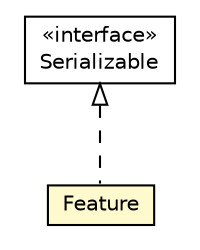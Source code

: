 #!/usr/local/bin/dot
#
# Class diagram 
# Generated by UMLGraph version R5_6-24-gf6e263 (http://www.umlgraph.org/)
#

digraph G {
	edge [fontname="Helvetica",fontsize=10,labelfontname="Helvetica",labelfontsize=10];
	node [fontname="Helvetica",fontsize=10,shape=plaintext];
	nodesep=0.25;
	ranksep=0.5;
	// org.universAAL.middleware.deploymanager.uapp.model.Feature
	c4078423 [label=<<table title="org.universAAL.middleware.deploymanager.uapp.model.Feature" border="0" cellborder="1" cellspacing="0" cellpadding="2" port="p" bgcolor="lemonChiffon" href="./Feature.html">
		<tr><td><table border="0" cellspacing="0" cellpadding="1">
<tr><td align="center" balign="center"> Feature </td></tr>
		</table></td></tr>
		</table>>, URL="./Feature.html", fontname="Helvetica", fontcolor="black", fontsize=10.0];
	//org.universAAL.middleware.deploymanager.uapp.model.Feature implements java.io.Serializable
	c4081123:p -> c4078423:p [dir=back,arrowtail=empty,style=dashed];
	// java.io.Serializable
	c4081123 [label=<<table title="java.io.Serializable" border="0" cellborder="1" cellspacing="0" cellpadding="2" port="p" href="http://java.sun.com/j2se/1.4.2/docs/api/java/io/Serializable.html">
		<tr><td><table border="0" cellspacing="0" cellpadding="1">
<tr><td align="center" balign="center"> &#171;interface&#187; </td></tr>
<tr><td align="center" balign="center"> Serializable </td></tr>
		</table></td></tr>
		</table>>, URL="http://java.sun.com/j2se/1.4.2/docs/api/java/io/Serializable.html", fontname="Helvetica", fontcolor="black", fontsize=10.0];
}

